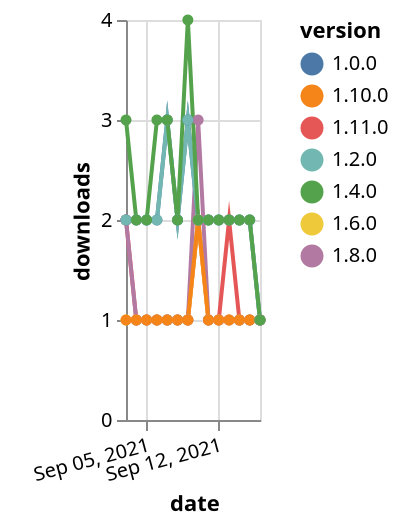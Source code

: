 {"$schema": "https://vega.github.io/schema/vega-lite/v5.json", "description": "A simple bar chart with embedded data.", "data": {"values": [{"date": "2021-09-03", "total": 164, "delta": 2, "version": "1.11.0"}, {"date": "2021-09-04", "total": 165, "delta": 1, "version": "1.11.0"}, {"date": "2021-09-05", "total": 166, "delta": 1, "version": "1.11.0"}, {"date": "2021-09-06", "total": 167, "delta": 1, "version": "1.11.0"}, {"date": "2021-09-07", "total": 168, "delta": 1, "version": "1.11.0"}, {"date": "2021-09-08", "total": 169, "delta": 1, "version": "1.11.0"}, {"date": "2021-09-09", "total": 170, "delta": 1, "version": "1.11.0"}, {"date": "2021-09-10", "total": 172, "delta": 2, "version": "1.11.0"}, {"date": "2021-09-11", "total": 173, "delta": 1, "version": "1.11.0"}, {"date": "2021-09-12", "total": 174, "delta": 1, "version": "1.11.0"}, {"date": "2021-09-13", "total": 176, "delta": 2, "version": "1.11.0"}, {"date": "2021-09-14", "total": 177, "delta": 1, "version": "1.11.0"}, {"date": "2021-09-15", "total": 178, "delta": 1, "version": "1.11.0"}, {"date": "2021-09-16", "total": 179, "delta": 1, "version": "1.11.0"}, {"date": "2021-09-03", "total": 227, "delta": 1, "version": "1.6.0"}, {"date": "2021-09-04", "total": 228, "delta": 1, "version": "1.6.0"}, {"date": "2021-09-05", "total": 229, "delta": 1, "version": "1.6.0"}, {"date": "2021-09-06", "total": 230, "delta": 1, "version": "1.6.0"}, {"date": "2021-09-07", "total": 231, "delta": 1, "version": "1.6.0"}, {"date": "2021-09-08", "total": 232, "delta": 1, "version": "1.6.0"}, {"date": "2021-09-09", "total": 233, "delta": 1, "version": "1.6.0"}, {"date": "2021-09-10", "total": 235, "delta": 2, "version": "1.6.0"}, {"date": "2021-09-11", "total": 236, "delta": 1, "version": "1.6.0"}, {"date": "2021-09-12", "total": 237, "delta": 1, "version": "1.6.0"}, {"date": "2021-09-13", "total": 238, "delta": 1, "version": "1.6.0"}, {"date": "2021-09-14", "total": 239, "delta": 1, "version": "1.6.0"}, {"date": "2021-09-15", "total": 240, "delta": 1, "version": "1.6.0"}, {"date": "2021-09-16", "total": 241, "delta": 1, "version": "1.6.0"}, {"date": "2021-09-03", "total": 312, "delta": 2, "version": "1.8.0"}, {"date": "2021-09-04", "total": 313, "delta": 1, "version": "1.8.0"}, {"date": "2021-09-05", "total": 314, "delta": 1, "version": "1.8.0"}, {"date": "2021-09-06", "total": 315, "delta": 1, "version": "1.8.0"}, {"date": "2021-09-07", "total": 316, "delta": 1, "version": "1.8.0"}, {"date": "2021-09-08", "total": 317, "delta": 1, "version": "1.8.0"}, {"date": "2021-09-09", "total": 318, "delta": 1, "version": "1.8.0"}, {"date": "2021-09-10", "total": 321, "delta": 3, "version": "1.8.0"}, {"date": "2021-09-11", "total": 322, "delta": 1, "version": "1.8.0"}, {"date": "2021-09-12", "total": 323, "delta": 1, "version": "1.8.0"}, {"date": "2021-09-13", "total": 324, "delta": 1, "version": "1.8.0"}, {"date": "2021-09-14", "total": 325, "delta": 1, "version": "1.8.0"}, {"date": "2021-09-15", "total": 326, "delta": 1, "version": "1.8.0"}, {"date": "2021-09-16", "total": 327, "delta": 1, "version": "1.8.0"}, {"date": "2021-09-03", "total": 187, "delta": 1, "version": "1.10.0"}, {"date": "2021-09-04", "total": 188, "delta": 1, "version": "1.10.0"}, {"date": "2021-09-05", "total": 189, "delta": 1, "version": "1.10.0"}, {"date": "2021-09-06", "total": 190, "delta": 1, "version": "1.10.0"}, {"date": "2021-09-07", "total": 191, "delta": 1, "version": "1.10.0"}, {"date": "2021-09-08", "total": 192, "delta": 1, "version": "1.10.0"}, {"date": "2021-09-09", "total": 193, "delta": 1, "version": "1.10.0"}, {"date": "2021-09-10", "total": 195, "delta": 2, "version": "1.10.0"}, {"date": "2021-09-11", "total": 196, "delta": 1, "version": "1.10.0"}, {"date": "2021-09-12", "total": 197, "delta": 1, "version": "1.10.0"}, {"date": "2021-09-13", "total": 198, "delta": 1, "version": "1.10.0"}, {"date": "2021-09-14", "total": 199, "delta": 1, "version": "1.10.0"}, {"date": "2021-09-15", "total": 200, "delta": 1, "version": "1.10.0"}, {"date": "2021-09-16", "total": 201, "delta": 1, "version": "1.10.0"}, {"date": "2021-09-03", "total": 2573, "delta": 2, "version": "1.0.0"}, {"date": "2021-09-04", "total": 2575, "delta": 2, "version": "1.0.0"}, {"date": "2021-09-05", "total": 2577, "delta": 2, "version": "1.0.0"}, {"date": "2021-09-06", "total": 2579, "delta": 2, "version": "1.0.0"}, {"date": "2021-09-07", "total": 2582, "delta": 3, "version": "1.0.0"}, {"date": "2021-09-08", "total": 2584, "delta": 2, "version": "1.0.0"}, {"date": "2021-09-09", "total": 2587, "delta": 3, "version": "1.0.0"}, {"date": "2021-09-10", "total": 2589, "delta": 2, "version": "1.0.0"}, {"date": "2021-09-11", "total": 2591, "delta": 2, "version": "1.0.0"}, {"date": "2021-09-12", "total": 2593, "delta": 2, "version": "1.0.0"}, {"date": "2021-09-13", "total": 2595, "delta": 2, "version": "1.0.0"}, {"date": "2021-09-14", "total": 2597, "delta": 2, "version": "1.0.0"}, {"date": "2021-09-15", "total": 2599, "delta": 2, "version": "1.0.0"}, {"date": "2021-09-16", "total": 2600, "delta": 1, "version": "1.0.0"}, {"date": "2021-09-03", "total": 2550, "delta": 2, "version": "1.2.0"}, {"date": "2021-09-04", "total": 2552, "delta": 2, "version": "1.2.0"}, {"date": "2021-09-05", "total": 2554, "delta": 2, "version": "1.2.0"}, {"date": "2021-09-06", "total": 2556, "delta": 2, "version": "1.2.0"}, {"date": "2021-09-07", "total": 2559, "delta": 3, "version": "1.2.0"}, {"date": "2021-09-08", "total": 2561, "delta": 2, "version": "1.2.0"}, {"date": "2021-09-09", "total": 2564, "delta": 3, "version": "1.2.0"}, {"date": "2021-09-10", "total": 2566, "delta": 2, "version": "1.2.0"}, {"date": "2021-09-11", "total": 2568, "delta": 2, "version": "1.2.0"}, {"date": "2021-09-12", "total": 2570, "delta": 2, "version": "1.2.0"}, {"date": "2021-09-13", "total": 2572, "delta": 2, "version": "1.2.0"}, {"date": "2021-09-14", "total": 2574, "delta": 2, "version": "1.2.0"}, {"date": "2021-09-15", "total": 2576, "delta": 2, "version": "1.2.0"}, {"date": "2021-09-16", "total": 2577, "delta": 1, "version": "1.2.0"}, {"date": "2021-09-03", "total": 2431, "delta": 3, "version": "1.4.0"}, {"date": "2021-09-04", "total": 2433, "delta": 2, "version": "1.4.0"}, {"date": "2021-09-05", "total": 2435, "delta": 2, "version": "1.4.0"}, {"date": "2021-09-06", "total": 2438, "delta": 3, "version": "1.4.0"}, {"date": "2021-09-07", "total": 2441, "delta": 3, "version": "1.4.0"}, {"date": "2021-09-08", "total": 2443, "delta": 2, "version": "1.4.0"}, {"date": "2021-09-09", "total": 2447, "delta": 4, "version": "1.4.0"}, {"date": "2021-09-10", "total": 2449, "delta": 2, "version": "1.4.0"}, {"date": "2021-09-11", "total": 2451, "delta": 2, "version": "1.4.0"}, {"date": "2021-09-12", "total": 2453, "delta": 2, "version": "1.4.0"}, {"date": "2021-09-13", "total": 2455, "delta": 2, "version": "1.4.0"}, {"date": "2021-09-14", "total": 2457, "delta": 2, "version": "1.4.0"}, {"date": "2021-09-15", "total": 2459, "delta": 2, "version": "1.4.0"}, {"date": "2021-09-16", "total": 2460, "delta": 1, "version": "1.4.0"}]}, "width": "container", "mark": {"type": "line", "point": {"filled": true}}, "encoding": {"x": {"field": "date", "type": "temporal", "timeUnit": "yearmonthdate", "title": "date", "axis": {"labelAngle": -15}}, "y": {"field": "delta", "type": "quantitative", "title": "downloads"}, "color": {"field": "version", "type": "nominal"}, "tooltip": {"field": "delta"}}}